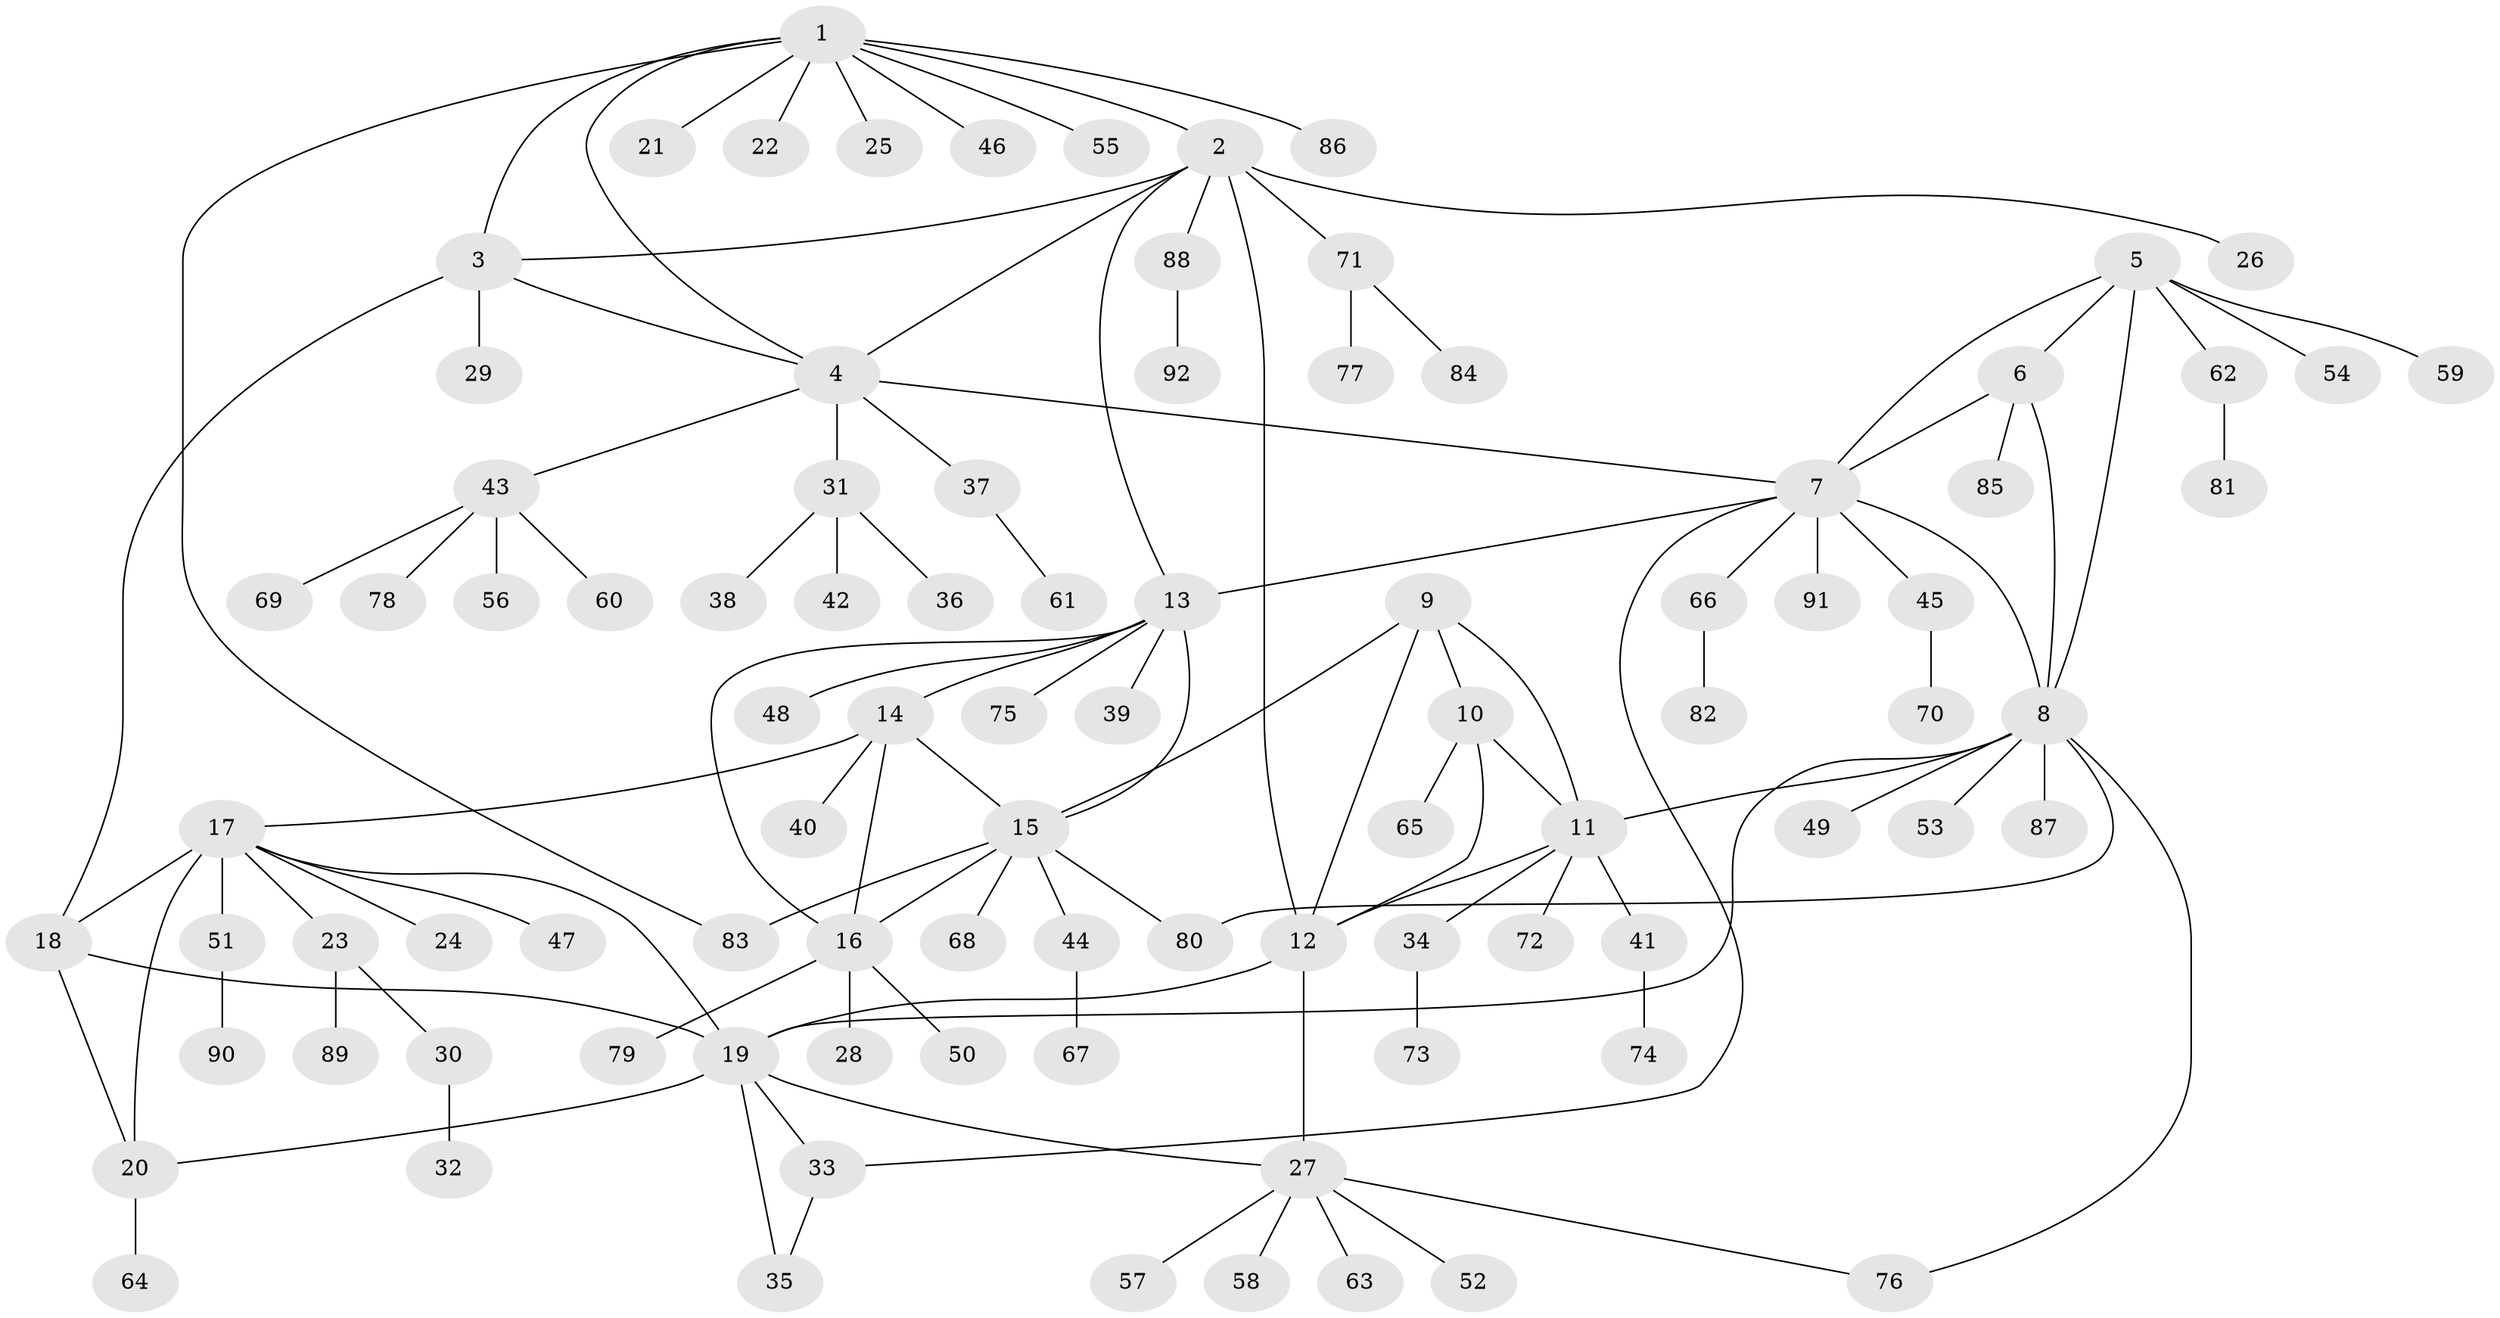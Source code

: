 // Generated by graph-tools (version 1.1) at 2025/11/02/27/25 16:11:31]
// undirected, 92 vertices, 118 edges
graph export_dot {
graph [start="1"]
  node [color=gray90,style=filled];
  1;
  2;
  3;
  4;
  5;
  6;
  7;
  8;
  9;
  10;
  11;
  12;
  13;
  14;
  15;
  16;
  17;
  18;
  19;
  20;
  21;
  22;
  23;
  24;
  25;
  26;
  27;
  28;
  29;
  30;
  31;
  32;
  33;
  34;
  35;
  36;
  37;
  38;
  39;
  40;
  41;
  42;
  43;
  44;
  45;
  46;
  47;
  48;
  49;
  50;
  51;
  52;
  53;
  54;
  55;
  56;
  57;
  58;
  59;
  60;
  61;
  62;
  63;
  64;
  65;
  66;
  67;
  68;
  69;
  70;
  71;
  72;
  73;
  74;
  75;
  76;
  77;
  78;
  79;
  80;
  81;
  82;
  83;
  84;
  85;
  86;
  87;
  88;
  89;
  90;
  91;
  92;
  1 -- 2;
  1 -- 3;
  1 -- 4;
  1 -- 21;
  1 -- 22;
  1 -- 25;
  1 -- 46;
  1 -- 55;
  1 -- 83;
  1 -- 86;
  2 -- 3;
  2 -- 4;
  2 -- 12;
  2 -- 13;
  2 -- 26;
  2 -- 71;
  2 -- 88;
  3 -- 4;
  3 -- 18;
  3 -- 29;
  4 -- 7;
  4 -- 31;
  4 -- 37;
  4 -- 43;
  5 -- 6;
  5 -- 7;
  5 -- 8;
  5 -- 54;
  5 -- 59;
  5 -- 62;
  6 -- 7;
  6 -- 8;
  6 -- 85;
  7 -- 8;
  7 -- 13;
  7 -- 33;
  7 -- 45;
  7 -- 66;
  7 -- 91;
  8 -- 11;
  8 -- 19;
  8 -- 49;
  8 -- 53;
  8 -- 76;
  8 -- 80;
  8 -- 87;
  9 -- 10;
  9 -- 11;
  9 -- 12;
  9 -- 15;
  10 -- 11;
  10 -- 12;
  10 -- 65;
  11 -- 12;
  11 -- 34;
  11 -- 41;
  11 -- 72;
  12 -- 19;
  12 -- 27;
  13 -- 14;
  13 -- 15;
  13 -- 16;
  13 -- 39;
  13 -- 48;
  13 -- 75;
  14 -- 15;
  14 -- 16;
  14 -- 17;
  14 -- 40;
  15 -- 16;
  15 -- 44;
  15 -- 68;
  15 -- 80;
  15 -- 83;
  16 -- 28;
  16 -- 50;
  16 -- 79;
  17 -- 18;
  17 -- 19;
  17 -- 20;
  17 -- 23;
  17 -- 24;
  17 -- 47;
  17 -- 51;
  18 -- 19;
  18 -- 20;
  19 -- 20;
  19 -- 27;
  19 -- 33;
  19 -- 35;
  20 -- 64;
  23 -- 30;
  23 -- 89;
  27 -- 52;
  27 -- 57;
  27 -- 58;
  27 -- 63;
  27 -- 76;
  30 -- 32;
  31 -- 36;
  31 -- 38;
  31 -- 42;
  33 -- 35;
  34 -- 73;
  37 -- 61;
  41 -- 74;
  43 -- 56;
  43 -- 60;
  43 -- 69;
  43 -- 78;
  44 -- 67;
  45 -- 70;
  51 -- 90;
  62 -- 81;
  66 -- 82;
  71 -- 77;
  71 -- 84;
  88 -- 92;
}
